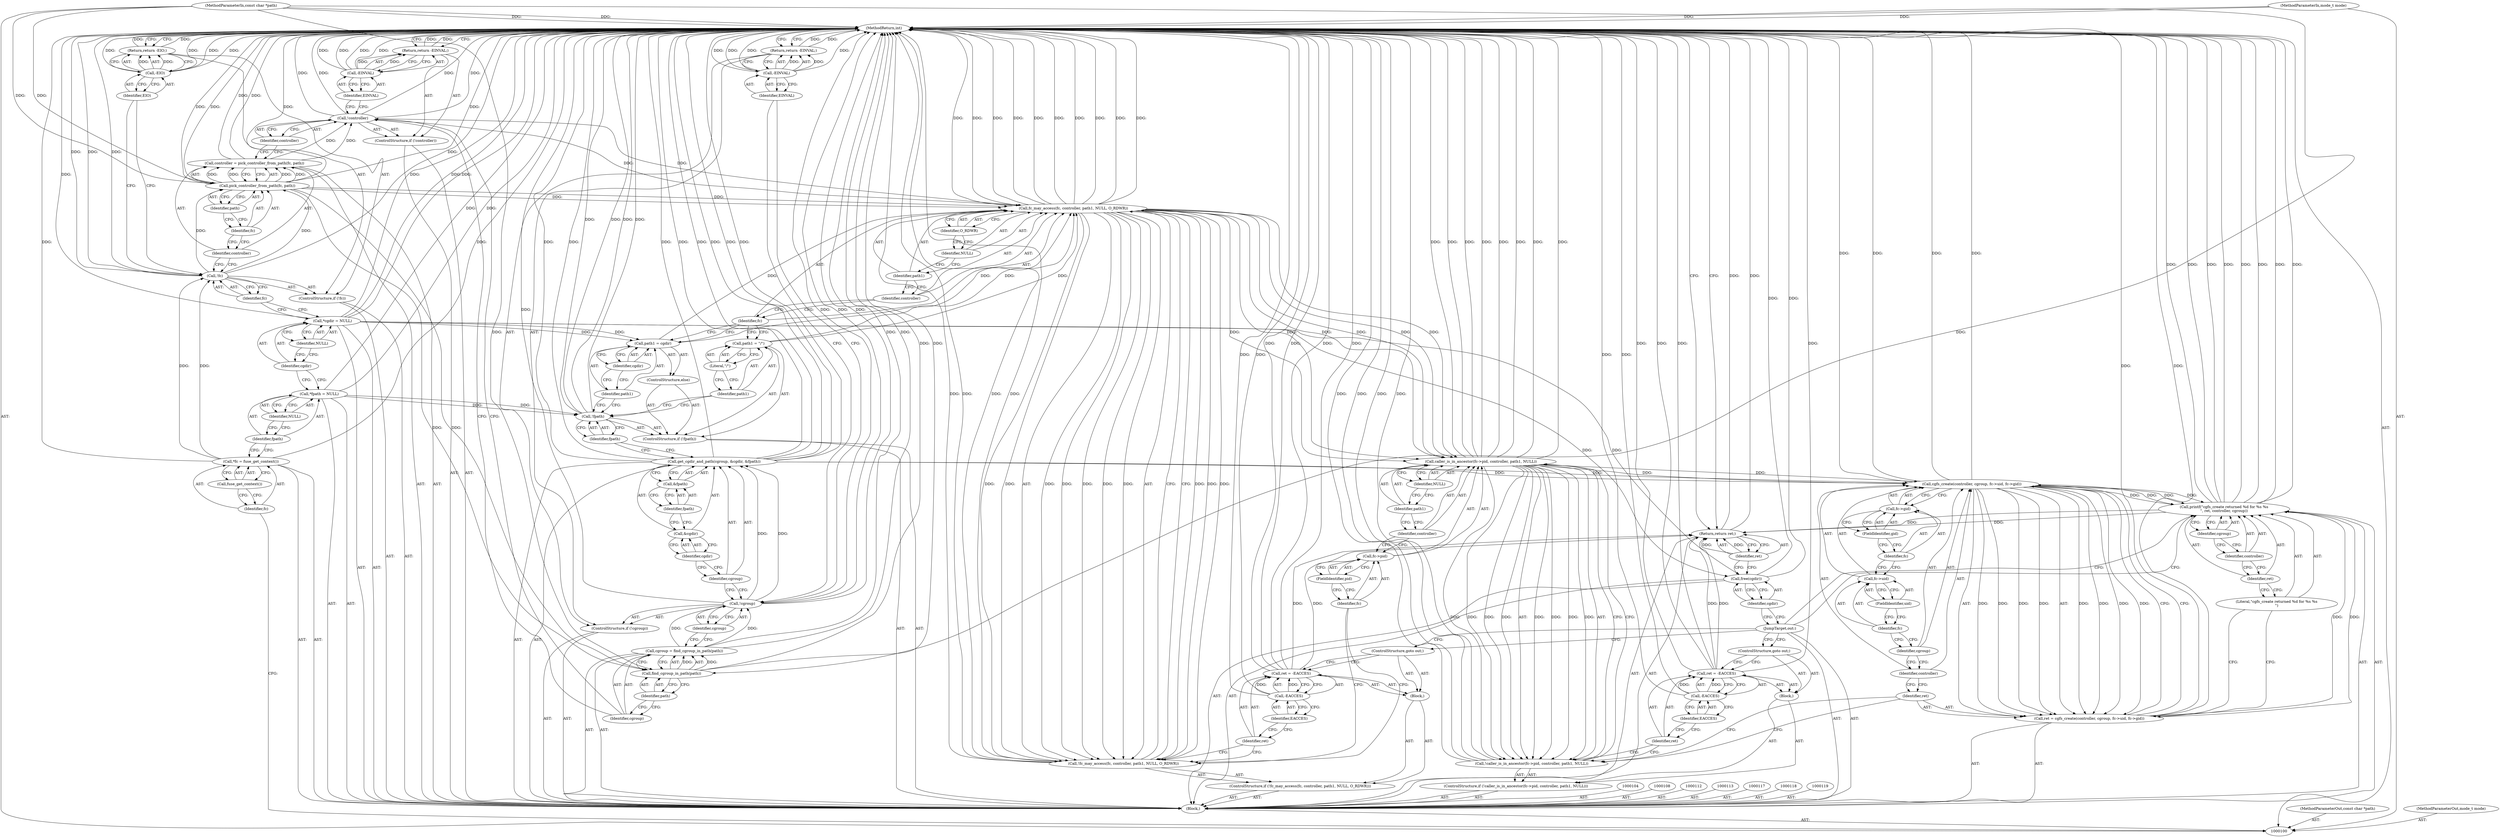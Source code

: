 digraph "1_lxcfs_a8b6c3e0537e90fba3c55910fd1b7229d54a60a7_1" {
"1000213" [label="(MethodReturn,int)"];
"1000101" [label="(MethodParameterIn,const char *path)"];
"1000295" [label="(MethodParameterOut,const char *path)"];
"1000102" [label="(MethodParameterIn,mode_t mode)"];
"1000296" [label="(MethodParameterOut,mode_t mode)"];
"1000126" [label="(Call,controller = pick_controller_from_path(fc, path))"];
"1000127" [label="(Identifier,controller)"];
"1000128" [label="(Call,pick_controller_from_path(fc, path))"];
"1000129" [label="(Identifier,fc)"];
"1000130" [label="(Identifier,path)"];
"1000131" [label="(ControlStructure,if (!controller))"];
"1000132" [label="(Call,!controller)"];
"1000133" [label="(Identifier,controller)"];
"1000136" [label="(Identifier,EINVAL)"];
"1000134" [label="(Return,return -EINVAL;)"];
"1000135" [label="(Call,-EINVAL)"];
"1000137" [label="(Call,cgroup = find_cgroup_in_path(path))"];
"1000138" [label="(Identifier,cgroup)"];
"1000139" [label="(Call,find_cgroup_in_path(path))"];
"1000140" [label="(Identifier,path)"];
"1000141" [label="(ControlStructure,if (!cgroup))"];
"1000142" [label="(Call,!cgroup)"];
"1000143" [label="(Identifier,cgroup)"];
"1000146" [label="(Identifier,EINVAL)"];
"1000144" [label="(Return,return -EINVAL;)"];
"1000145" [label="(Call,-EINVAL)"];
"1000103" [label="(Block,)"];
"1000147" [label="(Call,get_cgdir_and_path(cgroup, &cgdir, &fpath))"];
"1000148" [label="(Identifier,cgroup)"];
"1000149" [label="(Call,&cgdir)"];
"1000150" [label="(Identifier,cgdir)"];
"1000151" [label="(Call,&fpath)"];
"1000152" [label="(Identifier,fpath)"];
"1000153" [label="(ControlStructure,if (!fpath))"];
"1000154" [label="(Call,!fpath)"];
"1000155" [label="(Identifier,fpath)"];
"1000158" [label="(Literal,\"/\")"];
"1000156" [label="(Call,path1 = \"/\")"];
"1000157" [label="(Identifier,path1)"];
"1000159" [label="(ControlStructure,else)"];
"1000162" [label="(Identifier,cgdir)"];
"1000160" [label="(Call,path1 = cgdir)"];
"1000161" [label="(Identifier,path1)"];
"1000163" [label="(ControlStructure,if (!fc_may_access(fc, controller, path1, NULL, O_RDWR)))"];
"1000166" [label="(Identifier,fc)"];
"1000167" [label="(Identifier,controller)"];
"1000168" [label="(Identifier,path1)"];
"1000169" [label="(Identifier,NULL)"];
"1000170" [label="(Identifier,O_RDWR)"];
"1000171" [label="(Block,)"];
"1000164" [label="(Call,!fc_may_access(fc, controller, path1, NULL, O_RDWR))"];
"1000165" [label="(Call,fc_may_access(fc, controller, path1, NULL, O_RDWR))"];
"1000175" [label="(Identifier,EACCES)"];
"1000172" [label="(Call,ret = -EACCES)"];
"1000173" [label="(Identifier,ret)"];
"1000174" [label="(Call,-EACCES)"];
"1000176" [label="(ControlStructure,goto out;)"];
"1000105" [label="(Call,*fc = fuse_get_context())"];
"1000106" [label="(Identifier,fc)"];
"1000107" [label="(Call,fuse_get_context())"];
"1000177" [label="(ControlStructure,if (!caller_is_in_ancestor(fc->pid, controller, path1, NULL)))"];
"1000180" [label="(Call,fc->pid)"];
"1000181" [label="(Identifier,fc)"];
"1000182" [label="(FieldIdentifier,pid)"];
"1000183" [label="(Identifier,controller)"];
"1000184" [label="(Identifier,path1)"];
"1000178" [label="(Call,!caller_is_in_ancestor(fc->pid, controller, path1, NULL))"];
"1000185" [label="(Identifier,NULL)"];
"1000179" [label="(Call,caller_is_in_ancestor(fc->pid, controller, path1, NULL))"];
"1000186" [label="(Block,)"];
"1000187" [label="(Call,ret = -EACCES)"];
"1000188" [label="(Identifier,ret)"];
"1000189" [label="(Call,-EACCES)"];
"1000190" [label="(Identifier,EACCES)"];
"1000191" [label="(ControlStructure,goto out;)"];
"1000192" [label="(Call,ret = cgfs_create(controller, cgroup, fc->uid, fc->gid))"];
"1000193" [label="(Identifier,ret)"];
"1000195" [label="(Identifier,controller)"];
"1000196" [label="(Identifier,cgroup)"];
"1000197" [label="(Call,fc->uid)"];
"1000198" [label="(Identifier,fc)"];
"1000199" [label="(FieldIdentifier,uid)"];
"1000200" [label="(Call,fc->gid)"];
"1000201" [label="(Identifier,fc)"];
"1000202" [label="(FieldIdentifier,gid)"];
"1000194" [label="(Call,cgfs_create(controller, cgroup, fc->uid, fc->gid))"];
"1000203" [label="(Call,printf(\"cgfs_create returned %d for %s %s\n\", ret, controller, cgroup))"];
"1000205" [label="(Identifier,ret)"];
"1000206" [label="(Identifier,controller)"];
"1000207" [label="(Identifier,cgroup)"];
"1000204" [label="(Literal,\"cgfs_create returned %d for %s %s\n\")"];
"1000208" [label="(JumpTarget,out:)"];
"1000209" [label="(Call,free(cgdir))"];
"1000210" [label="(Identifier,cgdir)"];
"1000111" [label="(Identifier,NULL)"];
"1000114" [label="(Call,*cgdir = NULL)"];
"1000115" [label="(Identifier,cgdir)"];
"1000116" [label="(Identifier,NULL)"];
"1000109" [label="(Call,*fpath = NULL)"];
"1000110" [label="(Identifier,fpath)"];
"1000211" [label="(Return,return ret;)"];
"1000212" [label="(Identifier,ret)"];
"1000120" [label="(ControlStructure,if (!fc))"];
"1000121" [label="(Call,!fc)"];
"1000122" [label="(Identifier,fc)"];
"1000125" [label="(Identifier,EIO)"];
"1000123" [label="(Return,return -EIO;)"];
"1000124" [label="(Call,-EIO)"];
"1000213" -> "1000100"  [label="AST: "];
"1000213" -> "1000123"  [label="CFG: "];
"1000213" -> "1000134"  [label="CFG: "];
"1000213" -> "1000144"  [label="CFG: "];
"1000213" -> "1000211"  [label="CFG: "];
"1000144" -> "1000213"  [label="DDG: "];
"1000211" -> "1000213"  [label="DDG: "];
"1000179" -> "1000213"  [label="DDG: "];
"1000179" -> "1000213"  [label="DDG: "];
"1000179" -> "1000213"  [label="DDG: "];
"1000179" -> "1000213"  [label="DDG: "];
"1000194" -> "1000213"  [label="DDG: "];
"1000194" -> "1000213"  [label="DDG: "];
"1000178" -> "1000213"  [label="DDG: "];
"1000178" -> "1000213"  [label="DDG: "];
"1000203" -> "1000213"  [label="DDG: "];
"1000203" -> "1000213"  [label="DDG: "];
"1000203" -> "1000213"  [label="DDG: "];
"1000203" -> "1000213"  [label="DDG: "];
"1000154" -> "1000213"  [label="DDG: "];
"1000154" -> "1000213"  [label="DDG: "];
"1000165" -> "1000213"  [label="DDG: "];
"1000165" -> "1000213"  [label="DDG: "];
"1000165" -> "1000213"  [label="DDG: "];
"1000165" -> "1000213"  [label="DDG: "];
"1000165" -> "1000213"  [label="DDG: "];
"1000145" -> "1000213"  [label="DDG: "];
"1000145" -> "1000213"  [label="DDG: "];
"1000187" -> "1000213"  [label="DDG: "];
"1000187" -> "1000213"  [label="DDG: "];
"1000128" -> "1000213"  [label="DDG: "];
"1000128" -> "1000213"  [label="DDG: "];
"1000164" -> "1000213"  [label="DDG: "];
"1000164" -> "1000213"  [label="DDG: "];
"1000142" -> "1000213"  [label="DDG: "];
"1000142" -> "1000213"  [label="DDG: "];
"1000124" -> "1000213"  [label="DDG: "];
"1000124" -> "1000213"  [label="DDG: "];
"1000192" -> "1000213"  [label="DDG: "];
"1000209" -> "1000213"  [label="DDG: "];
"1000105" -> "1000213"  [label="DDG: "];
"1000147" -> "1000213"  [label="DDG: "];
"1000147" -> "1000213"  [label="DDG: "];
"1000147" -> "1000213"  [label="DDG: "];
"1000147" -> "1000213"  [label="DDG: "];
"1000189" -> "1000213"  [label="DDG: "];
"1000132" -> "1000213"  [label="DDG: "];
"1000132" -> "1000213"  [label="DDG: "];
"1000137" -> "1000213"  [label="DDG: "];
"1000139" -> "1000213"  [label="DDG: "];
"1000114" -> "1000213"  [label="DDG: "];
"1000114" -> "1000213"  [label="DDG: "];
"1000121" -> "1000213"  [label="DDG: "];
"1000121" -> "1000213"  [label="DDG: "];
"1000102" -> "1000213"  [label="DDG: "];
"1000135" -> "1000213"  [label="DDG: "];
"1000135" -> "1000213"  [label="DDG: "];
"1000101" -> "1000213"  [label="DDG: "];
"1000109" -> "1000213"  [label="DDG: "];
"1000172" -> "1000213"  [label="DDG: "];
"1000172" -> "1000213"  [label="DDG: "];
"1000126" -> "1000213"  [label="DDG: "];
"1000174" -> "1000213"  [label="DDG: "];
"1000123" -> "1000213"  [label="DDG: "];
"1000134" -> "1000213"  [label="DDG: "];
"1000101" -> "1000100"  [label="AST: "];
"1000101" -> "1000213"  [label="DDG: "];
"1000101" -> "1000128"  [label="DDG: "];
"1000101" -> "1000139"  [label="DDG: "];
"1000295" -> "1000100"  [label="AST: "];
"1000102" -> "1000100"  [label="AST: "];
"1000102" -> "1000213"  [label="DDG: "];
"1000296" -> "1000100"  [label="AST: "];
"1000126" -> "1000103"  [label="AST: "];
"1000126" -> "1000128"  [label="CFG: "];
"1000127" -> "1000126"  [label="AST: "];
"1000128" -> "1000126"  [label="AST: "];
"1000133" -> "1000126"  [label="CFG: "];
"1000126" -> "1000213"  [label="DDG: "];
"1000128" -> "1000126"  [label="DDG: "];
"1000128" -> "1000126"  [label="DDG: "];
"1000126" -> "1000132"  [label="DDG: "];
"1000127" -> "1000126"  [label="AST: "];
"1000127" -> "1000121"  [label="CFG: "];
"1000129" -> "1000127"  [label="CFG: "];
"1000128" -> "1000126"  [label="AST: "];
"1000128" -> "1000130"  [label="CFG: "];
"1000129" -> "1000128"  [label="AST: "];
"1000130" -> "1000128"  [label="AST: "];
"1000126" -> "1000128"  [label="CFG: "];
"1000128" -> "1000213"  [label="DDG: "];
"1000128" -> "1000213"  [label="DDG: "];
"1000128" -> "1000126"  [label="DDG: "];
"1000128" -> "1000126"  [label="DDG: "];
"1000121" -> "1000128"  [label="DDG: "];
"1000101" -> "1000128"  [label="DDG: "];
"1000128" -> "1000139"  [label="DDG: "];
"1000128" -> "1000165"  [label="DDG: "];
"1000129" -> "1000128"  [label="AST: "];
"1000129" -> "1000127"  [label="CFG: "];
"1000130" -> "1000129"  [label="CFG: "];
"1000130" -> "1000128"  [label="AST: "];
"1000130" -> "1000129"  [label="CFG: "];
"1000128" -> "1000130"  [label="CFG: "];
"1000131" -> "1000103"  [label="AST: "];
"1000132" -> "1000131"  [label="AST: "];
"1000134" -> "1000131"  [label="AST: "];
"1000132" -> "1000131"  [label="AST: "];
"1000132" -> "1000133"  [label="CFG: "];
"1000133" -> "1000132"  [label="AST: "];
"1000136" -> "1000132"  [label="CFG: "];
"1000138" -> "1000132"  [label="CFG: "];
"1000132" -> "1000213"  [label="DDG: "];
"1000132" -> "1000213"  [label="DDG: "];
"1000126" -> "1000132"  [label="DDG: "];
"1000132" -> "1000165"  [label="DDG: "];
"1000133" -> "1000132"  [label="AST: "];
"1000133" -> "1000126"  [label="CFG: "];
"1000132" -> "1000133"  [label="CFG: "];
"1000136" -> "1000135"  [label="AST: "];
"1000136" -> "1000132"  [label="CFG: "];
"1000135" -> "1000136"  [label="CFG: "];
"1000134" -> "1000131"  [label="AST: "];
"1000134" -> "1000135"  [label="CFG: "];
"1000135" -> "1000134"  [label="AST: "];
"1000213" -> "1000134"  [label="CFG: "];
"1000134" -> "1000213"  [label="DDG: "];
"1000135" -> "1000134"  [label="DDG: "];
"1000135" -> "1000134"  [label="AST: "];
"1000135" -> "1000136"  [label="CFG: "];
"1000136" -> "1000135"  [label="AST: "];
"1000134" -> "1000135"  [label="CFG: "];
"1000135" -> "1000213"  [label="DDG: "];
"1000135" -> "1000213"  [label="DDG: "];
"1000135" -> "1000134"  [label="DDG: "];
"1000137" -> "1000103"  [label="AST: "];
"1000137" -> "1000139"  [label="CFG: "];
"1000138" -> "1000137"  [label="AST: "];
"1000139" -> "1000137"  [label="AST: "];
"1000143" -> "1000137"  [label="CFG: "];
"1000137" -> "1000213"  [label="DDG: "];
"1000139" -> "1000137"  [label="DDG: "];
"1000137" -> "1000142"  [label="DDG: "];
"1000138" -> "1000137"  [label="AST: "];
"1000138" -> "1000132"  [label="CFG: "];
"1000140" -> "1000138"  [label="CFG: "];
"1000139" -> "1000137"  [label="AST: "];
"1000139" -> "1000140"  [label="CFG: "];
"1000140" -> "1000139"  [label="AST: "];
"1000137" -> "1000139"  [label="CFG: "];
"1000139" -> "1000213"  [label="DDG: "];
"1000139" -> "1000137"  [label="DDG: "];
"1000128" -> "1000139"  [label="DDG: "];
"1000101" -> "1000139"  [label="DDG: "];
"1000140" -> "1000139"  [label="AST: "];
"1000140" -> "1000138"  [label="CFG: "];
"1000139" -> "1000140"  [label="CFG: "];
"1000141" -> "1000103"  [label="AST: "];
"1000142" -> "1000141"  [label="AST: "];
"1000144" -> "1000141"  [label="AST: "];
"1000142" -> "1000141"  [label="AST: "];
"1000142" -> "1000143"  [label="CFG: "];
"1000143" -> "1000142"  [label="AST: "];
"1000146" -> "1000142"  [label="CFG: "];
"1000148" -> "1000142"  [label="CFG: "];
"1000142" -> "1000213"  [label="DDG: "];
"1000142" -> "1000213"  [label="DDG: "];
"1000137" -> "1000142"  [label="DDG: "];
"1000142" -> "1000147"  [label="DDG: "];
"1000143" -> "1000142"  [label="AST: "];
"1000143" -> "1000137"  [label="CFG: "];
"1000142" -> "1000143"  [label="CFG: "];
"1000146" -> "1000145"  [label="AST: "];
"1000146" -> "1000142"  [label="CFG: "];
"1000145" -> "1000146"  [label="CFG: "];
"1000144" -> "1000141"  [label="AST: "];
"1000144" -> "1000145"  [label="CFG: "];
"1000145" -> "1000144"  [label="AST: "];
"1000213" -> "1000144"  [label="CFG: "];
"1000144" -> "1000213"  [label="DDG: "];
"1000145" -> "1000144"  [label="DDG: "];
"1000145" -> "1000144"  [label="AST: "];
"1000145" -> "1000146"  [label="CFG: "];
"1000146" -> "1000145"  [label="AST: "];
"1000144" -> "1000145"  [label="CFG: "];
"1000145" -> "1000213"  [label="DDG: "];
"1000145" -> "1000213"  [label="DDG: "];
"1000145" -> "1000144"  [label="DDG: "];
"1000103" -> "1000100"  [label="AST: "];
"1000104" -> "1000103"  [label="AST: "];
"1000105" -> "1000103"  [label="AST: "];
"1000108" -> "1000103"  [label="AST: "];
"1000109" -> "1000103"  [label="AST: "];
"1000112" -> "1000103"  [label="AST: "];
"1000113" -> "1000103"  [label="AST: "];
"1000114" -> "1000103"  [label="AST: "];
"1000117" -> "1000103"  [label="AST: "];
"1000118" -> "1000103"  [label="AST: "];
"1000119" -> "1000103"  [label="AST: "];
"1000120" -> "1000103"  [label="AST: "];
"1000126" -> "1000103"  [label="AST: "];
"1000131" -> "1000103"  [label="AST: "];
"1000137" -> "1000103"  [label="AST: "];
"1000141" -> "1000103"  [label="AST: "];
"1000147" -> "1000103"  [label="AST: "];
"1000153" -> "1000103"  [label="AST: "];
"1000163" -> "1000103"  [label="AST: "];
"1000177" -> "1000103"  [label="AST: "];
"1000192" -> "1000103"  [label="AST: "];
"1000203" -> "1000103"  [label="AST: "];
"1000208" -> "1000103"  [label="AST: "];
"1000209" -> "1000103"  [label="AST: "];
"1000211" -> "1000103"  [label="AST: "];
"1000147" -> "1000103"  [label="AST: "];
"1000147" -> "1000151"  [label="CFG: "];
"1000148" -> "1000147"  [label="AST: "];
"1000149" -> "1000147"  [label="AST: "];
"1000151" -> "1000147"  [label="AST: "];
"1000155" -> "1000147"  [label="CFG: "];
"1000147" -> "1000213"  [label="DDG: "];
"1000147" -> "1000213"  [label="DDG: "];
"1000147" -> "1000213"  [label="DDG: "];
"1000147" -> "1000213"  [label="DDG: "];
"1000142" -> "1000147"  [label="DDG: "];
"1000147" -> "1000194"  [label="DDG: "];
"1000148" -> "1000147"  [label="AST: "];
"1000148" -> "1000142"  [label="CFG: "];
"1000150" -> "1000148"  [label="CFG: "];
"1000149" -> "1000147"  [label="AST: "];
"1000149" -> "1000150"  [label="CFG: "];
"1000150" -> "1000149"  [label="AST: "];
"1000152" -> "1000149"  [label="CFG: "];
"1000150" -> "1000149"  [label="AST: "];
"1000150" -> "1000148"  [label="CFG: "];
"1000149" -> "1000150"  [label="CFG: "];
"1000151" -> "1000147"  [label="AST: "];
"1000151" -> "1000152"  [label="CFG: "];
"1000152" -> "1000151"  [label="AST: "];
"1000147" -> "1000151"  [label="CFG: "];
"1000152" -> "1000151"  [label="AST: "];
"1000152" -> "1000149"  [label="CFG: "];
"1000151" -> "1000152"  [label="CFG: "];
"1000153" -> "1000103"  [label="AST: "];
"1000154" -> "1000153"  [label="AST: "];
"1000156" -> "1000153"  [label="AST: "];
"1000159" -> "1000153"  [label="AST: "];
"1000154" -> "1000153"  [label="AST: "];
"1000154" -> "1000155"  [label="CFG: "];
"1000155" -> "1000154"  [label="AST: "];
"1000157" -> "1000154"  [label="CFG: "];
"1000161" -> "1000154"  [label="CFG: "];
"1000154" -> "1000213"  [label="DDG: "];
"1000154" -> "1000213"  [label="DDG: "];
"1000109" -> "1000154"  [label="DDG: "];
"1000155" -> "1000154"  [label="AST: "];
"1000155" -> "1000147"  [label="CFG: "];
"1000154" -> "1000155"  [label="CFG: "];
"1000158" -> "1000156"  [label="AST: "];
"1000158" -> "1000157"  [label="CFG: "];
"1000156" -> "1000158"  [label="CFG: "];
"1000156" -> "1000153"  [label="AST: "];
"1000156" -> "1000158"  [label="CFG: "];
"1000157" -> "1000156"  [label="AST: "];
"1000158" -> "1000156"  [label="AST: "];
"1000166" -> "1000156"  [label="CFG: "];
"1000156" -> "1000165"  [label="DDG: "];
"1000157" -> "1000156"  [label="AST: "];
"1000157" -> "1000154"  [label="CFG: "];
"1000158" -> "1000157"  [label="CFG: "];
"1000159" -> "1000153"  [label="AST: "];
"1000160" -> "1000159"  [label="AST: "];
"1000162" -> "1000160"  [label="AST: "];
"1000162" -> "1000161"  [label="CFG: "];
"1000160" -> "1000162"  [label="CFG: "];
"1000160" -> "1000159"  [label="AST: "];
"1000160" -> "1000162"  [label="CFG: "];
"1000161" -> "1000160"  [label="AST: "];
"1000162" -> "1000160"  [label="AST: "];
"1000166" -> "1000160"  [label="CFG: "];
"1000114" -> "1000160"  [label="DDG: "];
"1000160" -> "1000165"  [label="DDG: "];
"1000161" -> "1000160"  [label="AST: "];
"1000161" -> "1000154"  [label="CFG: "];
"1000162" -> "1000161"  [label="CFG: "];
"1000163" -> "1000103"  [label="AST: "];
"1000164" -> "1000163"  [label="AST: "];
"1000171" -> "1000163"  [label="AST: "];
"1000166" -> "1000165"  [label="AST: "];
"1000166" -> "1000156"  [label="CFG: "];
"1000166" -> "1000160"  [label="CFG: "];
"1000167" -> "1000166"  [label="CFG: "];
"1000167" -> "1000165"  [label="AST: "];
"1000167" -> "1000166"  [label="CFG: "];
"1000168" -> "1000167"  [label="CFG: "];
"1000168" -> "1000165"  [label="AST: "];
"1000168" -> "1000167"  [label="CFG: "];
"1000169" -> "1000168"  [label="CFG: "];
"1000169" -> "1000165"  [label="AST: "];
"1000169" -> "1000168"  [label="CFG: "];
"1000170" -> "1000169"  [label="CFG: "];
"1000170" -> "1000165"  [label="AST: "];
"1000170" -> "1000169"  [label="CFG: "];
"1000165" -> "1000170"  [label="CFG: "];
"1000171" -> "1000163"  [label="AST: "];
"1000172" -> "1000171"  [label="AST: "];
"1000176" -> "1000171"  [label="AST: "];
"1000164" -> "1000163"  [label="AST: "];
"1000164" -> "1000165"  [label="CFG: "];
"1000165" -> "1000164"  [label="AST: "];
"1000173" -> "1000164"  [label="CFG: "];
"1000181" -> "1000164"  [label="CFG: "];
"1000164" -> "1000213"  [label="DDG: "];
"1000164" -> "1000213"  [label="DDG: "];
"1000165" -> "1000164"  [label="DDG: "];
"1000165" -> "1000164"  [label="DDG: "];
"1000165" -> "1000164"  [label="DDG: "];
"1000165" -> "1000164"  [label="DDG: "];
"1000165" -> "1000164"  [label="DDG: "];
"1000165" -> "1000164"  [label="AST: "];
"1000165" -> "1000170"  [label="CFG: "];
"1000166" -> "1000165"  [label="AST: "];
"1000167" -> "1000165"  [label="AST: "];
"1000168" -> "1000165"  [label="AST: "];
"1000169" -> "1000165"  [label="AST: "];
"1000170" -> "1000165"  [label="AST: "];
"1000164" -> "1000165"  [label="CFG: "];
"1000165" -> "1000213"  [label="DDG: "];
"1000165" -> "1000213"  [label="DDG: "];
"1000165" -> "1000213"  [label="DDG: "];
"1000165" -> "1000213"  [label="DDG: "];
"1000165" -> "1000213"  [label="DDG: "];
"1000165" -> "1000164"  [label="DDG: "];
"1000165" -> "1000164"  [label="DDG: "];
"1000165" -> "1000164"  [label="DDG: "];
"1000165" -> "1000164"  [label="DDG: "];
"1000165" -> "1000164"  [label="DDG: "];
"1000128" -> "1000165"  [label="DDG: "];
"1000132" -> "1000165"  [label="DDG: "];
"1000156" -> "1000165"  [label="DDG: "];
"1000160" -> "1000165"  [label="DDG: "];
"1000165" -> "1000179"  [label="DDG: "];
"1000165" -> "1000179"  [label="DDG: "];
"1000165" -> "1000179"  [label="DDG: "];
"1000175" -> "1000174"  [label="AST: "];
"1000175" -> "1000173"  [label="CFG: "];
"1000174" -> "1000175"  [label="CFG: "];
"1000172" -> "1000171"  [label="AST: "];
"1000172" -> "1000174"  [label="CFG: "];
"1000173" -> "1000172"  [label="AST: "];
"1000174" -> "1000172"  [label="AST: "];
"1000176" -> "1000172"  [label="CFG: "];
"1000172" -> "1000213"  [label="DDG: "];
"1000172" -> "1000213"  [label="DDG: "];
"1000174" -> "1000172"  [label="DDG: "];
"1000172" -> "1000211"  [label="DDG: "];
"1000173" -> "1000172"  [label="AST: "];
"1000173" -> "1000164"  [label="CFG: "];
"1000175" -> "1000173"  [label="CFG: "];
"1000174" -> "1000172"  [label="AST: "];
"1000174" -> "1000175"  [label="CFG: "];
"1000175" -> "1000174"  [label="AST: "];
"1000172" -> "1000174"  [label="CFG: "];
"1000174" -> "1000213"  [label="DDG: "];
"1000174" -> "1000172"  [label="DDG: "];
"1000176" -> "1000171"  [label="AST: "];
"1000176" -> "1000172"  [label="CFG: "];
"1000208" -> "1000176"  [label="CFG: "];
"1000105" -> "1000103"  [label="AST: "];
"1000105" -> "1000107"  [label="CFG: "];
"1000106" -> "1000105"  [label="AST: "];
"1000107" -> "1000105"  [label="AST: "];
"1000110" -> "1000105"  [label="CFG: "];
"1000105" -> "1000213"  [label="DDG: "];
"1000105" -> "1000121"  [label="DDG: "];
"1000106" -> "1000105"  [label="AST: "];
"1000106" -> "1000100"  [label="CFG: "];
"1000107" -> "1000106"  [label="CFG: "];
"1000107" -> "1000105"  [label="AST: "];
"1000107" -> "1000106"  [label="CFG: "];
"1000105" -> "1000107"  [label="CFG: "];
"1000177" -> "1000103"  [label="AST: "];
"1000178" -> "1000177"  [label="AST: "];
"1000186" -> "1000177"  [label="AST: "];
"1000180" -> "1000179"  [label="AST: "];
"1000180" -> "1000182"  [label="CFG: "];
"1000181" -> "1000180"  [label="AST: "];
"1000182" -> "1000180"  [label="AST: "];
"1000183" -> "1000180"  [label="CFG: "];
"1000181" -> "1000180"  [label="AST: "];
"1000181" -> "1000164"  [label="CFG: "];
"1000182" -> "1000181"  [label="CFG: "];
"1000182" -> "1000180"  [label="AST: "];
"1000182" -> "1000181"  [label="CFG: "];
"1000180" -> "1000182"  [label="CFG: "];
"1000183" -> "1000179"  [label="AST: "];
"1000183" -> "1000180"  [label="CFG: "];
"1000184" -> "1000183"  [label="CFG: "];
"1000184" -> "1000179"  [label="AST: "];
"1000184" -> "1000183"  [label="CFG: "];
"1000185" -> "1000184"  [label="CFG: "];
"1000178" -> "1000177"  [label="AST: "];
"1000178" -> "1000179"  [label="CFG: "];
"1000179" -> "1000178"  [label="AST: "];
"1000188" -> "1000178"  [label="CFG: "];
"1000193" -> "1000178"  [label="CFG: "];
"1000178" -> "1000213"  [label="DDG: "];
"1000178" -> "1000213"  [label="DDG: "];
"1000179" -> "1000178"  [label="DDG: "];
"1000179" -> "1000178"  [label="DDG: "];
"1000179" -> "1000178"  [label="DDG: "];
"1000179" -> "1000178"  [label="DDG: "];
"1000185" -> "1000179"  [label="AST: "];
"1000185" -> "1000184"  [label="CFG: "];
"1000179" -> "1000185"  [label="CFG: "];
"1000179" -> "1000178"  [label="AST: "];
"1000179" -> "1000185"  [label="CFG: "];
"1000180" -> "1000179"  [label="AST: "];
"1000183" -> "1000179"  [label="AST: "];
"1000184" -> "1000179"  [label="AST: "];
"1000185" -> "1000179"  [label="AST: "];
"1000178" -> "1000179"  [label="CFG: "];
"1000179" -> "1000213"  [label="DDG: "];
"1000179" -> "1000213"  [label="DDG: "];
"1000179" -> "1000213"  [label="DDG: "];
"1000179" -> "1000213"  [label="DDG: "];
"1000179" -> "1000178"  [label="DDG: "];
"1000179" -> "1000178"  [label="DDG: "];
"1000179" -> "1000178"  [label="DDG: "];
"1000179" -> "1000178"  [label="DDG: "];
"1000165" -> "1000179"  [label="DDG: "];
"1000165" -> "1000179"  [label="DDG: "];
"1000165" -> "1000179"  [label="DDG: "];
"1000179" -> "1000194"  [label="DDG: "];
"1000186" -> "1000177"  [label="AST: "];
"1000187" -> "1000186"  [label="AST: "];
"1000191" -> "1000186"  [label="AST: "];
"1000187" -> "1000186"  [label="AST: "];
"1000187" -> "1000189"  [label="CFG: "];
"1000188" -> "1000187"  [label="AST: "];
"1000189" -> "1000187"  [label="AST: "];
"1000191" -> "1000187"  [label="CFG: "];
"1000187" -> "1000213"  [label="DDG: "];
"1000187" -> "1000213"  [label="DDG: "];
"1000189" -> "1000187"  [label="DDG: "];
"1000187" -> "1000211"  [label="DDG: "];
"1000188" -> "1000187"  [label="AST: "];
"1000188" -> "1000178"  [label="CFG: "];
"1000190" -> "1000188"  [label="CFG: "];
"1000189" -> "1000187"  [label="AST: "];
"1000189" -> "1000190"  [label="CFG: "];
"1000190" -> "1000189"  [label="AST: "];
"1000187" -> "1000189"  [label="CFG: "];
"1000189" -> "1000213"  [label="DDG: "];
"1000189" -> "1000187"  [label="DDG: "];
"1000190" -> "1000189"  [label="AST: "];
"1000190" -> "1000188"  [label="CFG: "];
"1000189" -> "1000190"  [label="CFG: "];
"1000191" -> "1000186"  [label="AST: "];
"1000191" -> "1000187"  [label="CFG: "];
"1000208" -> "1000191"  [label="CFG: "];
"1000192" -> "1000103"  [label="AST: "];
"1000192" -> "1000194"  [label="CFG: "];
"1000193" -> "1000192"  [label="AST: "];
"1000194" -> "1000192"  [label="AST: "];
"1000204" -> "1000192"  [label="CFG: "];
"1000192" -> "1000213"  [label="DDG: "];
"1000194" -> "1000192"  [label="DDG: "];
"1000194" -> "1000192"  [label="DDG: "];
"1000194" -> "1000192"  [label="DDG: "];
"1000194" -> "1000192"  [label="DDG: "];
"1000192" -> "1000203"  [label="DDG: "];
"1000193" -> "1000192"  [label="AST: "];
"1000193" -> "1000178"  [label="CFG: "];
"1000195" -> "1000193"  [label="CFG: "];
"1000195" -> "1000194"  [label="AST: "];
"1000195" -> "1000193"  [label="CFG: "];
"1000196" -> "1000195"  [label="CFG: "];
"1000196" -> "1000194"  [label="AST: "];
"1000196" -> "1000195"  [label="CFG: "];
"1000198" -> "1000196"  [label="CFG: "];
"1000197" -> "1000194"  [label="AST: "];
"1000197" -> "1000199"  [label="CFG: "];
"1000198" -> "1000197"  [label="AST: "];
"1000199" -> "1000197"  [label="AST: "];
"1000201" -> "1000197"  [label="CFG: "];
"1000198" -> "1000197"  [label="AST: "];
"1000198" -> "1000196"  [label="CFG: "];
"1000199" -> "1000198"  [label="CFG: "];
"1000199" -> "1000197"  [label="AST: "];
"1000199" -> "1000198"  [label="CFG: "];
"1000197" -> "1000199"  [label="CFG: "];
"1000200" -> "1000194"  [label="AST: "];
"1000200" -> "1000202"  [label="CFG: "];
"1000201" -> "1000200"  [label="AST: "];
"1000202" -> "1000200"  [label="AST: "];
"1000194" -> "1000200"  [label="CFG: "];
"1000201" -> "1000200"  [label="AST: "];
"1000201" -> "1000197"  [label="CFG: "];
"1000202" -> "1000201"  [label="CFG: "];
"1000202" -> "1000200"  [label="AST: "];
"1000202" -> "1000201"  [label="CFG: "];
"1000200" -> "1000202"  [label="CFG: "];
"1000194" -> "1000192"  [label="AST: "];
"1000194" -> "1000200"  [label="CFG: "];
"1000195" -> "1000194"  [label="AST: "];
"1000196" -> "1000194"  [label="AST: "];
"1000197" -> "1000194"  [label="AST: "];
"1000200" -> "1000194"  [label="AST: "];
"1000192" -> "1000194"  [label="CFG: "];
"1000194" -> "1000213"  [label="DDG: "];
"1000194" -> "1000213"  [label="DDG: "];
"1000194" -> "1000192"  [label="DDG: "];
"1000194" -> "1000192"  [label="DDG: "];
"1000194" -> "1000192"  [label="DDG: "];
"1000194" -> "1000192"  [label="DDG: "];
"1000179" -> "1000194"  [label="DDG: "];
"1000147" -> "1000194"  [label="DDG: "];
"1000194" -> "1000203"  [label="DDG: "];
"1000194" -> "1000203"  [label="DDG: "];
"1000203" -> "1000103"  [label="AST: "];
"1000203" -> "1000207"  [label="CFG: "];
"1000204" -> "1000203"  [label="AST: "];
"1000205" -> "1000203"  [label="AST: "];
"1000206" -> "1000203"  [label="AST: "];
"1000207" -> "1000203"  [label="AST: "];
"1000208" -> "1000203"  [label="CFG: "];
"1000203" -> "1000213"  [label="DDG: "];
"1000203" -> "1000213"  [label="DDG: "];
"1000203" -> "1000213"  [label="DDG: "];
"1000203" -> "1000213"  [label="DDG: "];
"1000192" -> "1000203"  [label="DDG: "];
"1000194" -> "1000203"  [label="DDG: "];
"1000194" -> "1000203"  [label="DDG: "];
"1000203" -> "1000211"  [label="DDG: "];
"1000205" -> "1000203"  [label="AST: "];
"1000205" -> "1000204"  [label="CFG: "];
"1000206" -> "1000205"  [label="CFG: "];
"1000206" -> "1000203"  [label="AST: "];
"1000206" -> "1000205"  [label="CFG: "];
"1000207" -> "1000206"  [label="CFG: "];
"1000207" -> "1000203"  [label="AST: "];
"1000207" -> "1000206"  [label="CFG: "];
"1000203" -> "1000207"  [label="CFG: "];
"1000204" -> "1000203"  [label="AST: "];
"1000204" -> "1000192"  [label="CFG: "];
"1000205" -> "1000204"  [label="CFG: "];
"1000208" -> "1000103"  [label="AST: "];
"1000208" -> "1000203"  [label="CFG: "];
"1000208" -> "1000176"  [label="CFG: "];
"1000208" -> "1000191"  [label="CFG: "];
"1000210" -> "1000208"  [label="CFG: "];
"1000209" -> "1000103"  [label="AST: "];
"1000209" -> "1000210"  [label="CFG: "];
"1000210" -> "1000209"  [label="AST: "];
"1000212" -> "1000209"  [label="CFG: "];
"1000209" -> "1000213"  [label="DDG: "];
"1000114" -> "1000209"  [label="DDG: "];
"1000210" -> "1000209"  [label="AST: "];
"1000210" -> "1000208"  [label="CFG: "];
"1000209" -> "1000210"  [label="CFG: "];
"1000111" -> "1000109"  [label="AST: "];
"1000111" -> "1000110"  [label="CFG: "];
"1000109" -> "1000111"  [label="CFG: "];
"1000114" -> "1000103"  [label="AST: "];
"1000114" -> "1000116"  [label="CFG: "];
"1000115" -> "1000114"  [label="AST: "];
"1000116" -> "1000114"  [label="AST: "];
"1000122" -> "1000114"  [label="CFG: "];
"1000114" -> "1000213"  [label="DDG: "];
"1000114" -> "1000213"  [label="DDG: "];
"1000114" -> "1000160"  [label="DDG: "];
"1000114" -> "1000209"  [label="DDG: "];
"1000115" -> "1000114"  [label="AST: "];
"1000115" -> "1000109"  [label="CFG: "];
"1000116" -> "1000115"  [label="CFG: "];
"1000116" -> "1000114"  [label="AST: "];
"1000116" -> "1000115"  [label="CFG: "];
"1000114" -> "1000116"  [label="CFG: "];
"1000109" -> "1000103"  [label="AST: "];
"1000109" -> "1000111"  [label="CFG: "];
"1000110" -> "1000109"  [label="AST: "];
"1000111" -> "1000109"  [label="AST: "];
"1000115" -> "1000109"  [label="CFG: "];
"1000109" -> "1000213"  [label="DDG: "];
"1000109" -> "1000154"  [label="DDG: "];
"1000110" -> "1000109"  [label="AST: "];
"1000110" -> "1000105"  [label="CFG: "];
"1000111" -> "1000110"  [label="CFG: "];
"1000211" -> "1000103"  [label="AST: "];
"1000211" -> "1000212"  [label="CFG: "];
"1000212" -> "1000211"  [label="AST: "];
"1000213" -> "1000211"  [label="CFG: "];
"1000211" -> "1000213"  [label="DDG: "];
"1000212" -> "1000211"  [label="DDG: "];
"1000187" -> "1000211"  [label="DDG: "];
"1000172" -> "1000211"  [label="DDG: "];
"1000203" -> "1000211"  [label="DDG: "];
"1000212" -> "1000211"  [label="AST: "];
"1000212" -> "1000209"  [label="CFG: "];
"1000211" -> "1000212"  [label="CFG: "];
"1000212" -> "1000211"  [label="DDG: "];
"1000120" -> "1000103"  [label="AST: "];
"1000121" -> "1000120"  [label="AST: "];
"1000123" -> "1000120"  [label="AST: "];
"1000121" -> "1000120"  [label="AST: "];
"1000121" -> "1000122"  [label="CFG: "];
"1000122" -> "1000121"  [label="AST: "];
"1000125" -> "1000121"  [label="CFG: "];
"1000127" -> "1000121"  [label="CFG: "];
"1000121" -> "1000213"  [label="DDG: "];
"1000121" -> "1000213"  [label="DDG: "];
"1000105" -> "1000121"  [label="DDG: "];
"1000121" -> "1000128"  [label="DDG: "];
"1000122" -> "1000121"  [label="AST: "];
"1000122" -> "1000114"  [label="CFG: "];
"1000121" -> "1000122"  [label="CFG: "];
"1000125" -> "1000124"  [label="AST: "];
"1000125" -> "1000121"  [label="CFG: "];
"1000124" -> "1000125"  [label="CFG: "];
"1000123" -> "1000120"  [label="AST: "];
"1000123" -> "1000124"  [label="CFG: "];
"1000124" -> "1000123"  [label="AST: "];
"1000213" -> "1000123"  [label="CFG: "];
"1000123" -> "1000213"  [label="DDG: "];
"1000124" -> "1000123"  [label="DDG: "];
"1000124" -> "1000123"  [label="AST: "];
"1000124" -> "1000125"  [label="CFG: "];
"1000125" -> "1000124"  [label="AST: "];
"1000123" -> "1000124"  [label="CFG: "];
"1000124" -> "1000213"  [label="DDG: "];
"1000124" -> "1000213"  [label="DDG: "];
"1000124" -> "1000123"  [label="DDG: "];
}
